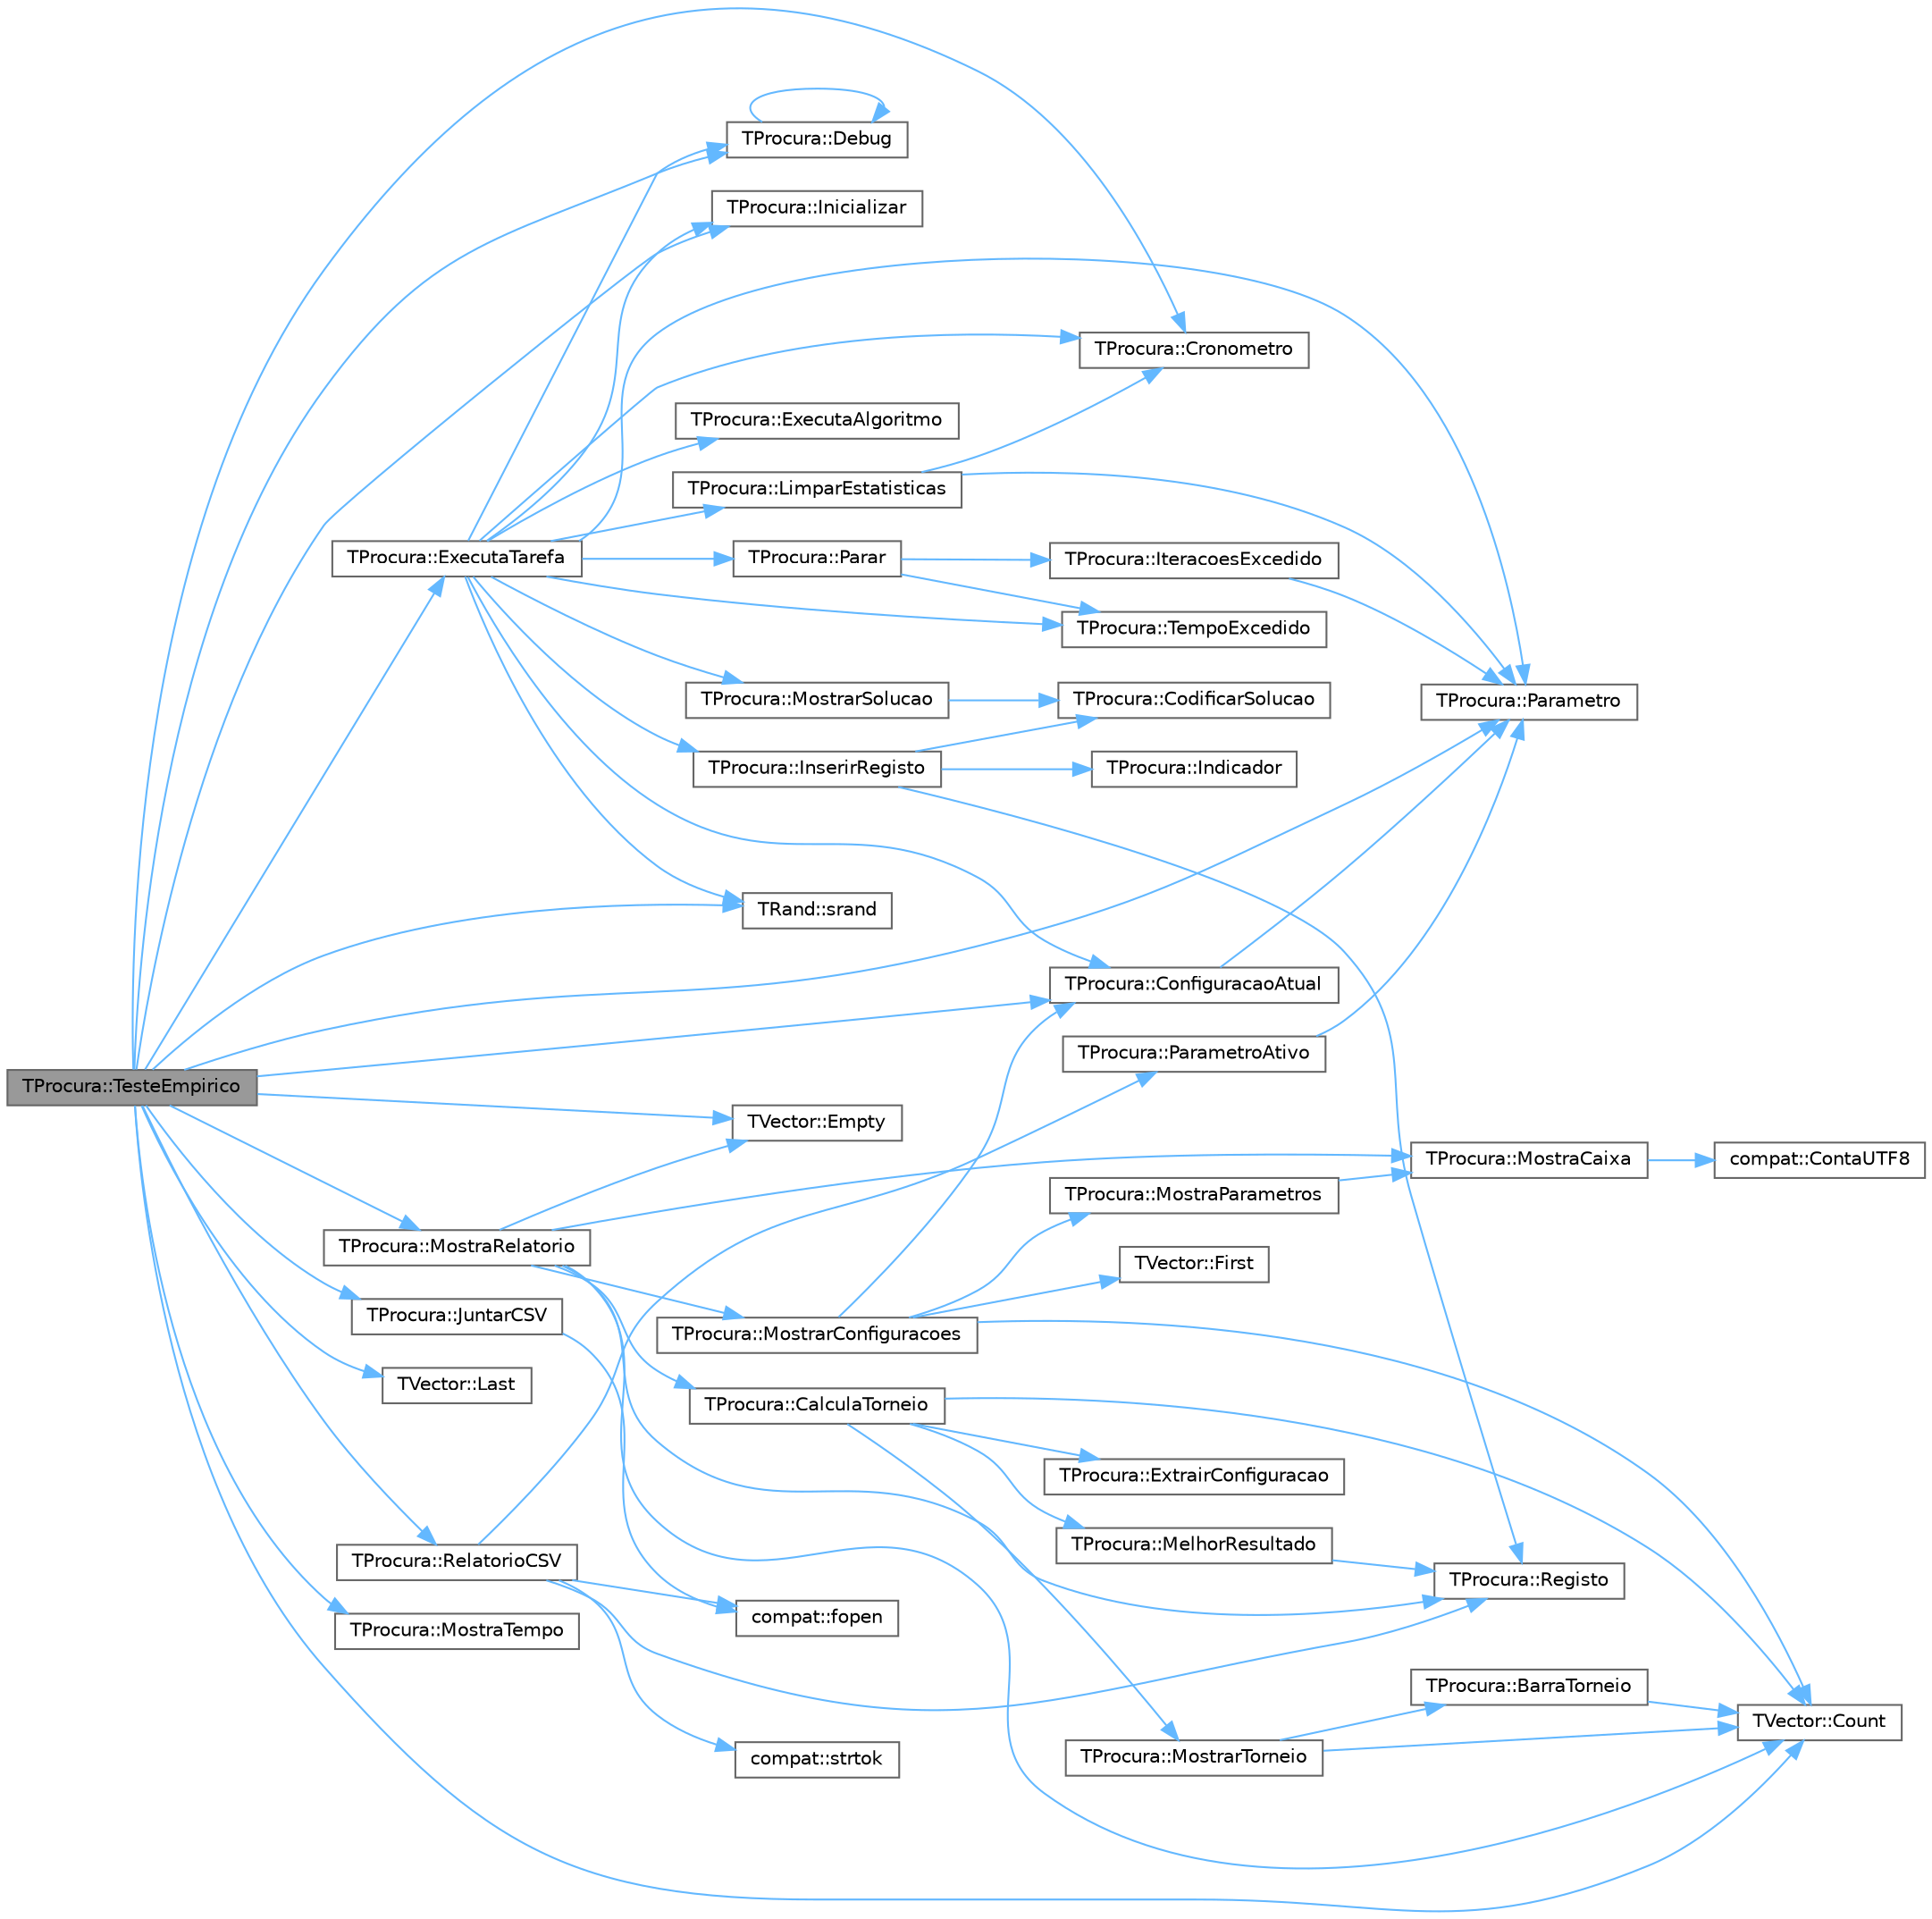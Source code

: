 digraph "TProcura::TesteEmpirico"
{
 // LATEX_PDF_SIZE
  bgcolor="transparent";
  edge [fontname=Helvetica,fontsize=10,labelfontname=Helvetica,labelfontsize=10];
  node [fontname=Helvetica,fontsize=10,shape=box,height=0.2,width=0.4];
  rankdir="LR";
  Node1 [id="Node000001",label="TProcura::TesteEmpirico",height=0.2,width=0.4,color="gray40", fillcolor="grey60", style="filled", fontcolor="black",tooltip="Executa testes empíricos, em todas as configurações guardadas, nas instâncias selecionadas."];
  Node1 -> Node2 [id="edge1_Node000001_Node000002",color="steelblue1",style="solid",tooltip=" "];
  Node2 [id="Node000002",label="TProcura::ConfiguracaoAtual",height=0.2,width=0.4,color="grey40", fillcolor="white", style="filled",URL="$classTProcura.html#ac1d9f06b12765a02290050af15463186",tooltip="Grava ou lê a configuração atual."];
  Node2 -> Node3 [id="edge2_Node000002_Node000003",color="steelblue1",style="solid",tooltip=" "];
  Node3 [id="Node000003",label="TProcura::Parametro",height=0.2,width=0.4,color="grey40", fillcolor="white", style="filled",URL="$classTProcura.html#a0e9e692f29af8a5d5279a8647c800437",tooltip=" "];
  Node1 -> Node4 [id="edge3_Node000001_Node000004",color="steelblue1",style="solid",tooltip=" "];
  Node4 [id="Node000004",label="TVector::Count",height=0.2,width=0.4,color="grey40", fillcolor="white", style="filled",URL="$classTVector.html#ac3c744d84543ca6e32859eb7dfccfeef",tooltip=" "];
  Node1 -> Node5 [id="edge4_Node000001_Node000005",color="steelblue1",style="solid",tooltip=" "];
  Node5 [id="Node000005",label="TProcura::Cronometro",height=0.2,width=0.4,color="grey40", fillcolor="white", style="filled",URL="$classTProcura.html#adb09aa964fe750da7a383318cd0f48a0",tooltip="retorna o tempo em segundos desde que o cronómetro foi inicializado"];
  Node1 -> Node6 [id="edge5_Node000001_Node000006",color="steelblue1",style="solid",tooltip=" "];
  Node6 [id="Node000006",label="TProcura::Debug",height=0.2,width=0.4,color="grey40", fillcolor="white", style="filled",URL="$classTProcura.html#a0c5676c1b54ab6bdc1045b98aeafe456",tooltip="Mostra o estado no ecrã, para debug."];
  Node6 -> Node6 [id="edge6_Node000006_Node000006",color="steelblue1",style="solid",tooltip=" "];
  Node1 -> Node7 [id="edge7_Node000001_Node000007",color="steelblue1",style="solid",tooltip=" "];
  Node7 [id="Node000007",label="TVector::Empty",height=0.2,width=0.4,color="grey40", fillcolor="white", style="filled",URL="$classTVector.html#a4f242a23bca606a1d0c8f75115b1fde9",tooltip=" "];
  Node1 -> Node8 [id="edge8_Node000001_Node000008",color="steelblue1",style="solid",tooltip=" "];
  Node8 [id="Node000008",label="TProcura::ExecutaTarefa",height=0.2,width=0.4,color="grey40", fillcolor="white", style="filled",URL="$classTProcura.html#a2c3c5fdff8277b04a219156dec0f068b",tooltip="Executa uma tarefa num teste empírico."];
  Node8 -> Node2 [id="edge9_Node000008_Node000002",color="steelblue1",style="solid",tooltip=" "];
  Node8 -> Node5 [id="edge10_Node000008_Node000005",color="steelblue1",style="solid",tooltip=" "];
  Node8 -> Node6 [id="edge11_Node000008_Node000006",color="steelblue1",style="solid",tooltip=" "];
  Node8 -> Node9 [id="edge12_Node000008_Node000009",color="steelblue1",style="solid",tooltip=" "];
  Node9 [id="Node000009",label="TProcura::ExecutaAlgoritmo",height=0.2,width=0.4,color="grey40", fillcolor="white", style="filled",URL="$classTProcura.html#a1297806db02da2a44794883a6f427965",tooltip="Executa o algoritmo com os parametros atuais."];
  Node8 -> Node10 [id="edge13_Node000008_Node000010",color="steelblue1",style="solid",tooltip=" "];
  Node10 [id="Node000010",label="TProcura::Inicializar",height=0.2,width=0.4,color="grey40", fillcolor="white", style="filled",URL="$classTProcura.html#a1af0e64ed79d99972d8d48fadf839f43",tooltip="Coloca o objecto no estado inicial da procura."];
  Node8 -> Node11 [id="edge14_Node000008_Node000011",color="steelblue1",style="solid",tooltip=" "];
  Node11 [id="Node000011",label="TProcura::InserirRegisto",height=0.2,width=0.4,color="grey40", fillcolor="white", style="filled",URL="$classTProcura.html#acd7a254a5057023a21b9909053c36f24",tooltip="Insere um novo registo de resultados."];
  Node11 -> Node12 [id="edge15_Node000011_Node000012",color="steelblue1",style="solid",tooltip=" "];
  Node12 [id="Node000012",label="TProcura::CodificarSolucao",height=0.2,width=0.4,color="grey40", fillcolor="white", style="filled",URL="$classTProcura.html#ac772df9c7bcd3c5bb20f17c783ec3155",tooltip="retorna um vetor de inteiros com a codificação da solução (esta codificação será adicionada aos indic..."];
  Node11 -> Node13 [id="edge16_Node000011_Node000013",color="steelblue1",style="solid",tooltip=" "];
  Node13 [id="Node000013",label="TProcura::Indicador",height=0.2,width=0.4,color="grey40", fillcolor="white", style="filled",URL="$classTProcura.html#a39f8ec3e0c97c7bc1bcd45e685168da2",tooltip="Retorna um indicador, após a execução do algoritmo."];
  Node11 -> Node14 [id="edge17_Node000011_Node000014",color="steelblue1",style="solid",tooltip=" "];
  Node14 [id="Node000014",label="TProcura::Registo",height=0.2,width=0.4,color="grey40", fillcolor="white", style="filled",URL="$classTProcura.html#ae7fda59c4090bfd47b63d2d227122b77",tooltip="Procura um registo com determinado id."];
  Node8 -> Node15 [id="edge18_Node000008_Node000015",color="steelblue1",style="solid",tooltip=" "];
  Node15 [id="Node000015",label="TProcura::LimparEstatisticas",height=0.2,width=0.4,color="grey40", fillcolor="white", style="filled",URL="$classTProcura.html#ae82e7be02923531e7ead26b1b25cec0f",tooltip="Chapar antes da execução do algoritmo. Limpa valores estatísticos, e fixa o instante limite de tempo ..."];
  Node15 -> Node5 [id="edge19_Node000015_Node000005",color="steelblue1",style="solid",tooltip=" "];
  Node15 -> Node3 [id="edge20_Node000015_Node000003",color="steelblue1",style="solid",tooltip=" "];
  Node8 -> Node16 [id="edge21_Node000008_Node000016",color="steelblue1",style="solid",tooltip=" "];
  Node16 [id="Node000016",label="TProcura::MostrarSolucao",height=0.2,width=0.4,color="grey40", fillcolor="white", style="filled",URL="$classTProcura.html#a014a294d094430b113ffb36e64a74d97",tooltip="definir para visualizar a solução"];
  Node16 -> Node12 [id="edge22_Node000016_Node000012",color="steelblue1",style="solid",tooltip=" "];
  Node8 -> Node3 [id="edge23_Node000008_Node000003",color="steelblue1",style="solid",tooltip=" "];
  Node8 -> Node17 [id="edge24_Node000008_Node000017",color="steelblue1",style="solid",tooltip=" "];
  Node17 [id="Node000017",label="TProcura::Parar",height=0.2,width=0.4,color="grey40", fillcolor="white", style="filled",URL="$classTProcura.html#a7952e187e1b0ae0ca52edab157223179",tooltip="Verifica se a procura deve ser interrompida."];
  Node17 -> Node18 [id="edge25_Node000017_Node000018",color="steelblue1",style="solid",tooltip=" "];
  Node18 [id="Node000018",label="TProcura::IteracoesExcedido",height=0.2,width=0.4,color="grey40", fillcolor="white", style="filled",URL="$classTProcura.html#a73463e33b889e6053ee32220e0514a2c",tooltip=" "];
  Node18 -> Node3 [id="edge26_Node000018_Node000003",color="steelblue1",style="solid",tooltip=" "];
  Node17 -> Node19 [id="edge27_Node000017_Node000019",color="steelblue1",style="solid",tooltip=" "];
  Node19 [id="Node000019",label="TProcura::TempoExcedido",height=0.2,width=0.4,color="grey40", fillcolor="white", style="filled",URL="$classTProcura.html#afa3015ac104b603930d3f60a34c09fff",tooltip=" "];
  Node8 -> Node20 [id="edge28_Node000008_Node000020",color="steelblue1",style="solid",tooltip=" "];
  Node20 [id="Node000020",label="TRand::srand",height=0.2,width=0.4,color="grey40", fillcolor="white", style="filled",URL="$namespaceTRand.html#ad0b319d6f58ab6820b001b4e3d3ae245",tooltip="Inicializa a semente da geração pseudo-aleatória."];
  Node8 -> Node19 [id="edge29_Node000008_Node000019",color="steelblue1",style="solid",tooltip=" "];
  Node1 -> Node10 [id="edge30_Node000001_Node000010",color="steelblue1",style="solid",tooltip=" "];
  Node1 -> Node21 [id="edge31_Node000001_Node000021",color="steelblue1",style="solid",tooltip=" "];
  Node21 [id="Node000021",label="TProcura::JuntarCSV",height=0.2,width=0.4,color="grey40", fillcolor="white", style="filled",URL="$classTProcura.html#aa47aff45144b528adaecdb654c498844",tooltip="Juntar ficheiros CSV gerados por diferentes processos MPI em um único ficheiro."];
  Node21 -> Node22 [id="edge32_Node000021_Node000022",color="steelblue1",style="solid",tooltip=" "];
  Node22 [id="Node000022",label="compat::fopen",height=0.2,width=0.4,color="grey40", fillcolor="white", style="filled",URL="$namespacecompat.html#a00b22acc72899dbcb64f43ad8ec8b41d",tooltip=" "];
  Node1 -> Node23 [id="edge33_Node000001_Node000023",color="steelblue1",style="solid",tooltip=" "];
  Node23 [id="Node000023",label="TVector::Last",height=0.2,width=0.4,color="grey40", fillcolor="white", style="filled",URL="$classTVector.html#aa304d639c79ef2842f9951846c6292e3",tooltip=" "];
  Node1 -> Node24 [id="edge34_Node000001_Node000024",color="steelblue1",style="solid",tooltip=" "];
  Node24 [id="Node000024",label="TProcura::MostraRelatorio",height=0.2,width=0.4,color="grey40", fillcolor="white", style="filled",URL="$classTProcura.html#a8efec796677c8e25ad8bdb56a1082e2d",tooltip="Mostra um relatório dos resultados."];
  Node24 -> Node25 [id="edge35_Node000024_Node000025",color="steelblue1",style="solid",tooltip=" "];
  Node25 [id="Node000025",label="TProcura::CalculaTorneio",height=0.2,width=0.4,color="grey40", fillcolor="white", style="filled",URL="$classTProcura.html#ac1beda871dff742fdb49ae150cda24e3",tooltip="Calcula o torneio entre várias configurações."];
  Node25 -> Node4 [id="edge36_Node000025_Node000004",color="steelblue1",style="solid",tooltip=" "];
  Node25 -> Node26 [id="edge37_Node000025_Node000026",color="steelblue1",style="solid",tooltip=" "];
  Node26 [id="Node000026",label="TProcura::ExtrairConfiguracao",height=0.2,width=0.4,color="grey40", fillcolor="white", style="filled",URL="$classTProcura.html#a5482b1df9bee3bc7da96ff11ee905c0f",tooltip="Extrai resultados de uma determinada configuração."];
  Node25 -> Node27 [id="edge38_Node000025_Node000027",color="steelblue1",style="solid",tooltip=" "];
  Node27 [id="Node000027",label="TProcura::MelhorResultado",height=0.2,width=0.4,color="grey40", fillcolor="white", style="filled",URL="$classTProcura.html#abd92370cf06d23e878f9426aed34e39c",tooltip="Compara dois resultados para determinar o melhor."];
  Node27 -> Node14 [id="edge39_Node000027_Node000014",color="steelblue1",style="solid",tooltip=" "];
  Node25 -> Node28 [id="edge40_Node000025_Node000028",color="steelblue1",style="solid",tooltip=" "];
  Node28 [id="Node000028",label="TProcura::MostrarTorneio",height=0.2,width=0.4,color="grey40", fillcolor="white", style="filled",URL="$classTProcura.html#a325f6cfdb9d0ee31cdecc72e738b144a",tooltip="Mostra os resultados do torneio."];
  Node28 -> Node29 [id="edge41_Node000028_Node000029",color="steelblue1",style="solid",tooltip=" "];
  Node29 [id="Node000029",label="TProcura::BarraTorneio",height=0.2,width=0.4,color="grey40", fillcolor="white", style="filled",URL="$classTProcura.html#a23c3fcc499f1a65d6ef973eb5fc2c094",tooltip="Mostra a barra de progresso ou nomes do torneio."];
  Node29 -> Node4 [id="edge42_Node000029_Node000004",color="steelblue1",style="solid",tooltip=" "];
  Node28 -> Node4 [id="edge43_Node000028_Node000004",color="steelblue1",style="solid",tooltip=" "];
  Node24 -> Node4 [id="edge44_Node000024_Node000004",color="steelblue1",style="solid",tooltip=" "];
  Node24 -> Node7 [id="edge45_Node000024_Node000007",color="steelblue1",style="solid",tooltip=" "];
  Node24 -> Node30 [id="edge46_Node000024_Node000030",color="steelblue1",style="solid",tooltip=" "];
  Node30 [id="Node000030",label="TProcura::MostraCaixa",height=0.2,width=0.4,color="grey40", fillcolor="white", style="filled",URL="$classTProcura.html#afa633176f014aeed4be467dbd50060c2",tooltip=" "];
  Node30 -> Node31 [id="edge47_Node000030_Node000031",color="steelblue1",style="solid",tooltip=" "];
  Node31 [id="Node000031",label="compat::ContaUTF8",height=0.2,width=0.4,color="grey40", fillcolor="white", style="filled",URL="$namespacecompat.html#a2cc00022a29bc0fc08165228956a10f5",tooltip=" "];
  Node24 -> Node32 [id="edge48_Node000024_Node000032",color="steelblue1",style="solid",tooltip=" "];
  Node32 [id="Node000032",label="TProcura::MostrarConfiguracoes",height=0.2,width=0.4,color="grey40", fillcolor="white", style="filled",URL="$classTProcura.html#a3332047124784be2fc7af575a5f7f8b5",tooltip="Mostra as configurações disponíveis."];
  Node32 -> Node2 [id="edge49_Node000032_Node000002",color="steelblue1",style="solid",tooltip=" "];
  Node32 -> Node4 [id="edge50_Node000032_Node000004",color="steelblue1",style="solid",tooltip=" "];
  Node32 -> Node33 [id="edge51_Node000032_Node000033",color="steelblue1",style="solid",tooltip=" "];
  Node33 [id="Node000033",label="TVector::First",height=0.2,width=0.4,color="grey40", fillcolor="white", style="filled",URL="$classTVector.html#a05f29646493d42f3c77081b6031d70e5",tooltip=" "];
  Node32 -> Node34 [id="edge52_Node000032_Node000034",color="steelblue1",style="solid",tooltip=" "];
  Node34 [id="Node000034",label="TProcura::MostraParametros",height=0.2,width=0.4,color="grey40", fillcolor="white", style="filled",URL="$classTProcura.html#ae7fa07f03b8e5a201e35023ba7724b82",tooltip="Mostra os parâmetros atuais."];
  Node34 -> Node30 [id="edge53_Node000034_Node000030",color="steelblue1",style="solid",tooltip=" "];
  Node24 -> Node14 [id="edge54_Node000024_Node000014",color="steelblue1",style="solid",tooltip=" "];
  Node1 -> Node35 [id="edge55_Node000001_Node000035",color="steelblue1",style="solid",tooltip=" "];
  Node35 [id="Node000035",label="TProcura::MostraTempo",height=0.2,width=0.4,color="grey40", fillcolor="white", style="filled",URL="$classTProcura.html#a3bfb17b3b826cc2f593f950a227c3049",tooltip="Mostra tempo num formato humano."];
  Node1 -> Node3 [id="edge56_Node000001_Node000003",color="steelblue1",style="solid",tooltip=" "];
  Node1 -> Node36 [id="edge57_Node000001_Node000036",color="steelblue1",style="solid",tooltip=" "];
  Node36 [id="Node000036",label="TProcura::RelatorioCSV",height=0.2,width=0.4,color="grey40", fillcolor="white", style="filled",URL="$classTProcura.html#ab29731e4c9c1d57ccf72740d7d96ec32",tooltip="Gera um relatório CSV com os resultados."];
  Node36 -> Node22 [id="edge58_Node000036_Node000022",color="steelblue1",style="solid",tooltip=" "];
  Node36 -> Node37 [id="edge59_Node000036_Node000037",color="steelblue1",style="solid",tooltip=" "];
  Node37 [id="Node000037",label="TProcura::ParametroAtivo",height=0.2,width=0.4,color="grey40", fillcolor="white", style="filled",URL="$classTProcura.html#a816897a3f52c463e9ba30df3fd41dd6e",tooltip=" "];
  Node37 -> Node3 [id="edge60_Node000037_Node000003",color="steelblue1",style="solid",tooltip=" "];
  Node36 -> Node14 [id="edge61_Node000036_Node000014",color="steelblue1",style="solid",tooltip=" "];
  Node36 -> Node38 [id="edge62_Node000036_Node000038",color="steelblue1",style="solid",tooltip=" "];
  Node38 [id="Node000038",label="compat::strtok",height=0.2,width=0.4,color="grey40", fillcolor="white", style="filled",URL="$namespacecompat.html#a342aea1a38c4383aedcc7fea5e68048a",tooltip=" "];
  Node1 -> Node20 [id="edge63_Node000001_Node000020",color="steelblue1",style="solid",tooltip=" "];
}
